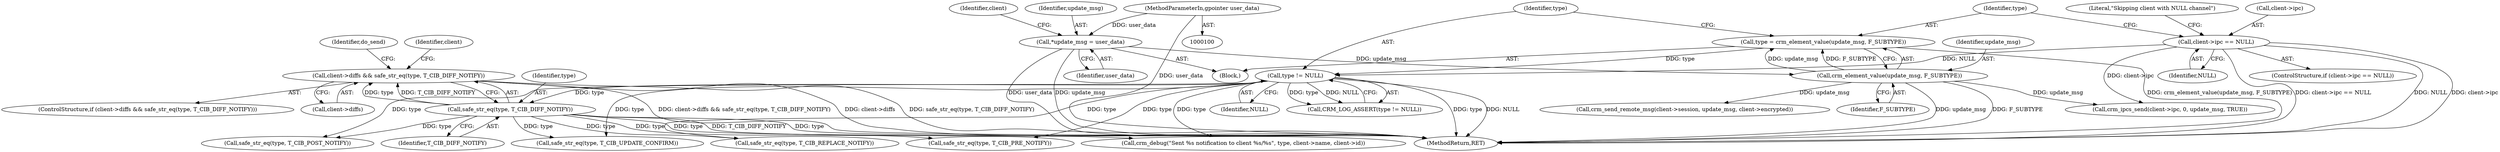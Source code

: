 digraph "0_pacemaker_564f7cc2a51dcd2f28ab12a13394f31be5aa3c93_0@pointer" {
"1000142" [label="(Call,client->diffs && safe_str_eq(type, T_CIB_DIFF_NOTIFY))"];
"1000146" [label="(Call,safe_str_eq(type, T_CIB_DIFF_NOTIFY))"];
"1000138" [label="(Call,type != NULL)"];
"1000132" [label="(Call,type = crm_element_value(update_msg, F_SUBTYPE))"];
"1000134" [label="(Call,crm_element_value(update_msg, F_SUBTYPE))"];
"1000118" [label="(Call,*update_msg = user_data)"];
"1000103" [label="(MethodParameterIn,gpointer user_data)"];
"1000122" [label="(Call,client->ipc == NULL)"];
"1000120" [label="(Identifier,user_data)"];
"1000137" [label="(Call,CRM_LOG_ASSERT(type != NULL))"];
"1000238" [label="(Call,crm_debug(\"Sent %s notification to client %s/%s\", type, client->name, client->id))"];
"1000124" [label="(Identifier,client)"];
"1000141" [label="(ControlStructure,if (client->diffs && safe_str_eq(type, T_CIB_DIFF_NOTIFY)))"];
"1000121" [label="(ControlStructure,if (client->ipc == NULL))"];
"1000151" [label="(Identifier,do_send)"];
"1000126" [label="(Identifier,NULL)"];
"1000147" [label="(Identifier,type)"];
"1000146" [label="(Call,safe_str_eq(type, T_CIB_DIFF_NOTIFY))"];
"1000198" [label="(Call,safe_str_eq(type, T_CIB_POST_NOTIFY))"];
"1000129" [label="(Literal,\"Skipping client with NULL channel\")"];
"1000122" [label="(Call,client->ipc == NULL)"];
"1000118" [label="(Call,*update_msg = user_data)"];
"1000119" [label="(Identifier,update_msg)"];
"1000157" [label="(Identifier,client)"];
"1000139" [label="(Identifier,type)"];
"1000159" [label="(Call,safe_str_eq(type, T_CIB_REPLACE_NOTIFY))"];
"1000264" [label="(MethodReturn,RET)"];
"1000143" [label="(Call,client->diffs)"];
"1000136" [label="(Identifier,F_SUBTYPE)"];
"1000132" [label="(Call,type = crm_element_value(update_msg, F_SUBTYPE))"];
"1000104" [label="(Block,)"];
"1000247" [label="(Call,crm_send_remote_msg(client->session, update_msg, client->encrypted))"];
"1000148" [label="(Identifier,T_CIB_DIFF_NOTIFY)"];
"1000123" [label="(Call,client->ipc)"];
"1000133" [label="(Identifier,type)"];
"1000138" [label="(Call,type != NULL)"];
"1000134" [label="(Call,crm_element_value(update_msg, F_SUBTYPE))"];
"1000140" [label="(Identifier,NULL)"];
"1000172" [label="(Call,safe_str_eq(type, T_CIB_UPDATE_CONFIRM))"];
"1000215" [label="(Call,crm_ipcs_send(client->ipc, 0, update_msg, TRUE))"];
"1000142" [label="(Call,client->diffs && safe_str_eq(type, T_CIB_DIFF_NOTIFY))"];
"1000103" [label="(MethodParameterIn,gpointer user_data)"];
"1000135" [label="(Identifier,update_msg)"];
"1000185" [label="(Call,safe_str_eq(type, T_CIB_PRE_NOTIFY))"];
"1000142" -> "1000141"  [label="AST: "];
"1000142" -> "1000143"  [label="CFG: "];
"1000142" -> "1000146"  [label="CFG: "];
"1000143" -> "1000142"  [label="AST: "];
"1000146" -> "1000142"  [label="AST: "];
"1000151" -> "1000142"  [label="CFG: "];
"1000157" -> "1000142"  [label="CFG: "];
"1000142" -> "1000264"  [label="DDG: client->diffs && safe_str_eq(type, T_CIB_DIFF_NOTIFY)"];
"1000142" -> "1000264"  [label="DDG: client->diffs"];
"1000142" -> "1000264"  [label="DDG: safe_str_eq(type, T_CIB_DIFF_NOTIFY)"];
"1000146" -> "1000142"  [label="DDG: type"];
"1000146" -> "1000142"  [label="DDG: T_CIB_DIFF_NOTIFY"];
"1000146" -> "1000148"  [label="CFG: "];
"1000147" -> "1000146"  [label="AST: "];
"1000148" -> "1000146"  [label="AST: "];
"1000146" -> "1000264"  [label="DDG: T_CIB_DIFF_NOTIFY"];
"1000146" -> "1000264"  [label="DDG: type"];
"1000138" -> "1000146"  [label="DDG: type"];
"1000146" -> "1000159"  [label="DDG: type"];
"1000146" -> "1000172"  [label="DDG: type"];
"1000146" -> "1000185"  [label="DDG: type"];
"1000146" -> "1000198"  [label="DDG: type"];
"1000146" -> "1000238"  [label="DDG: type"];
"1000138" -> "1000137"  [label="AST: "];
"1000138" -> "1000140"  [label="CFG: "];
"1000139" -> "1000138"  [label="AST: "];
"1000140" -> "1000138"  [label="AST: "];
"1000137" -> "1000138"  [label="CFG: "];
"1000138" -> "1000264"  [label="DDG: type"];
"1000138" -> "1000264"  [label="DDG: NULL"];
"1000138" -> "1000137"  [label="DDG: type"];
"1000138" -> "1000137"  [label="DDG: NULL"];
"1000132" -> "1000138"  [label="DDG: type"];
"1000122" -> "1000138"  [label="DDG: NULL"];
"1000138" -> "1000159"  [label="DDG: type"];
"1000138" -> "1000172"  [label="DDG: type"];
"1000138" -> "1000185"  [label="DDG: type"];
"1000138" -> "1000198"  [label="DDG: type"];
"1000138" -> "1000238"  [label="DDG: type"];
"1000132" -> "1000104"  [label="AST: "];
"1000132" -> "1000134"  [label="CFG: "];
"1000133" -> "1000132"  [label="AST: "];
"1000134" -> "1000132"  [label="AST: "];
"1000139" -> "1000132"  [label="CFG: "];
"1000132" -> "1000264"  [label="DDG: crm_element_value(update_msg, F_SUBTYPE)"];
"1000134" -> "1000132"  [label="DDG: update_msg"];
"1000134" -> "1000132"  [label="DDG: F_SUBTYPE"];
"1000134" -> "1000136"  [label="CFG: "];
"1000135" -> "1000134"  [label="AST: "];
"1000136" -> "1000134"  [label="AST: "];
"1000134" -> "1000264"  [label="DDG: update_msg"];
"1000134" -> "1000264"  [label="DDG: F_SUBTYPE"];
"1000118" -> "1000134"  [label="DDG: update_msg"];
"1000134" -> "1000215"  [label="DDG: update_msg"];
"1000134" -> "1000247"  [label="DDG: update_msg"];
"1000118" -> "1000104"  [label="AST: "];
"1000118" -> "1000120"  [label="CFG: "];
"1000119" -> "1000118"  [label="AST: "];
"1000120" -> "1000118"  [label="AST: "];
"1000124" -> "1000118"  [label="CFG: "];
"1000118" -> "1000264"  [label="DDG: update_msg"];
"1000118" -> "1000264"  [label="DDG: user_data"];
"1000103" -> "1000118"  [label="DDG: user_data"];
"1000103" -> "1000100"  [label="AST: "];
"1000103" -> "1000264"  [label="DDG: user_data"];
"1000122" -> "1000121"  [label="AST: "];
"1000122" -> "1000126"  [label="CFG: "];
"1000123" -> "1000122"  [label="AST: "];
"1000126" -> "1000122"  [label="AST: "];
"1000129" -> "1000122"  [label="CFG: "];
"1000133" -> "1000122"  [label="CFG: "];
"1000122" -> "1000264"  [label="DDG: NULL"];
"1000122" -> "1000264"  [label="DDG: client->ipc"];
"1000122" -> "1000264"  [label="DDG: client->ipc == NULL"];
"1000122" -> "1000215"  [label="DDG: client->ipc"];
}
